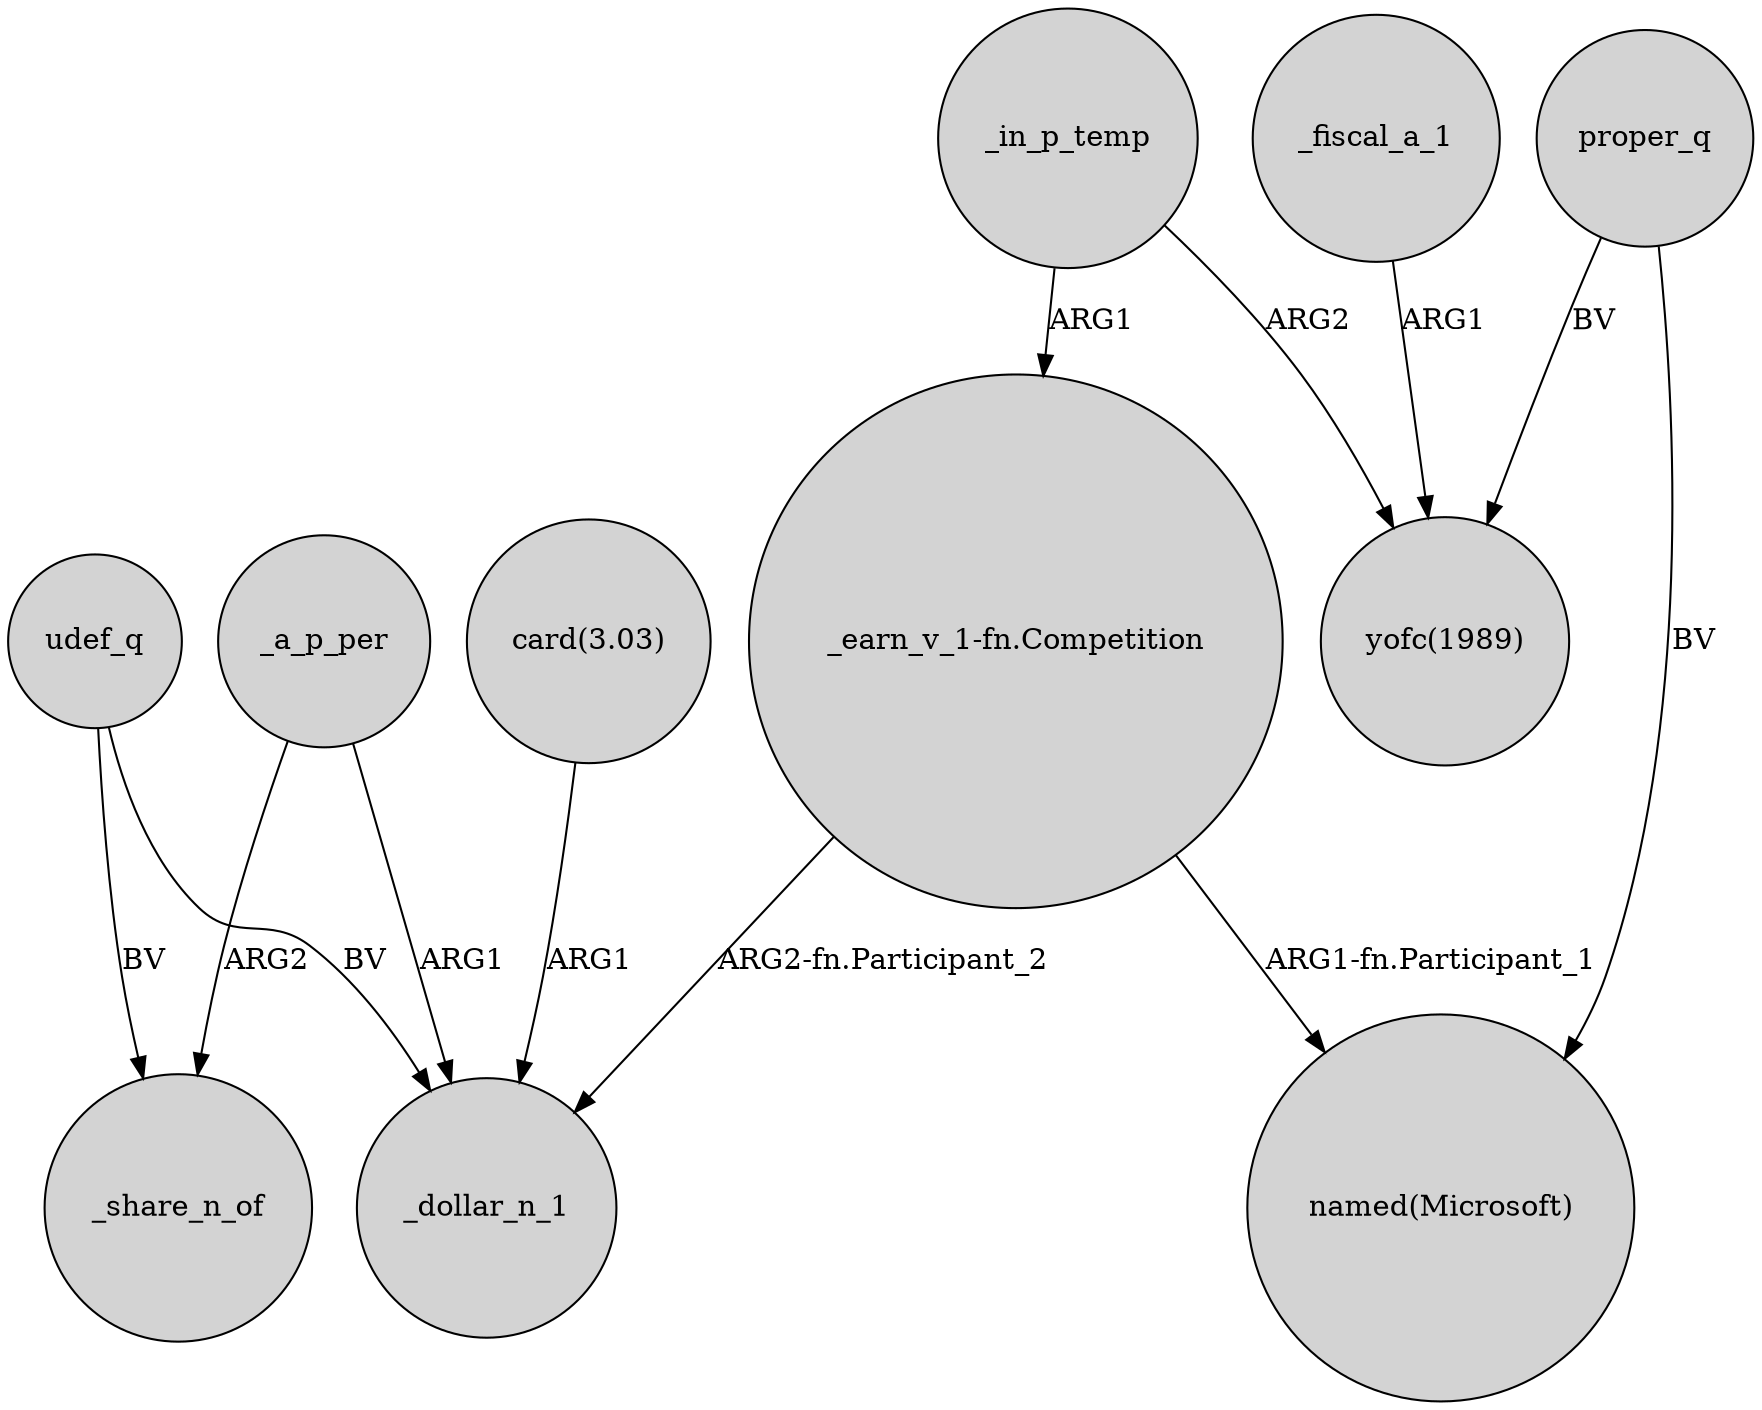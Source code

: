 digraph {
	node [shape=circle style=filled]
	_a_p_per -> _share_n_of [label=ARG2]
	_in_p_temp -> "yofc(1989)" [label=ARG2]
	"_earn_v_1-fn.Competition" -> "named(Microsoft)" [label="ARG1-fn.Participant_1"]
	proper_q -> "named(Microsoft)" [label=BV]
	udef_q -> _share_n_of [label=BV]
	_fiscal_a_1 -> "yofc(1989)" [label=ARG1]
	_in_p_temp -> "_earn_v_1-fn.Competition" [label=ARG1]
	udef_q -> _dollar_n_1 [label=BV]
	proper_q -> "yofc(1989)" [label=BV]
	"card(3.03)" -> _dollar_n_1 [label=ARG1]
	"_earn_v_1-fn.Competition" -> _dollar_n_1 [label="ARG2-fn.Participant_2"]
	_a_p_per -> _dollar_n_1 [label=ARG1]
}
